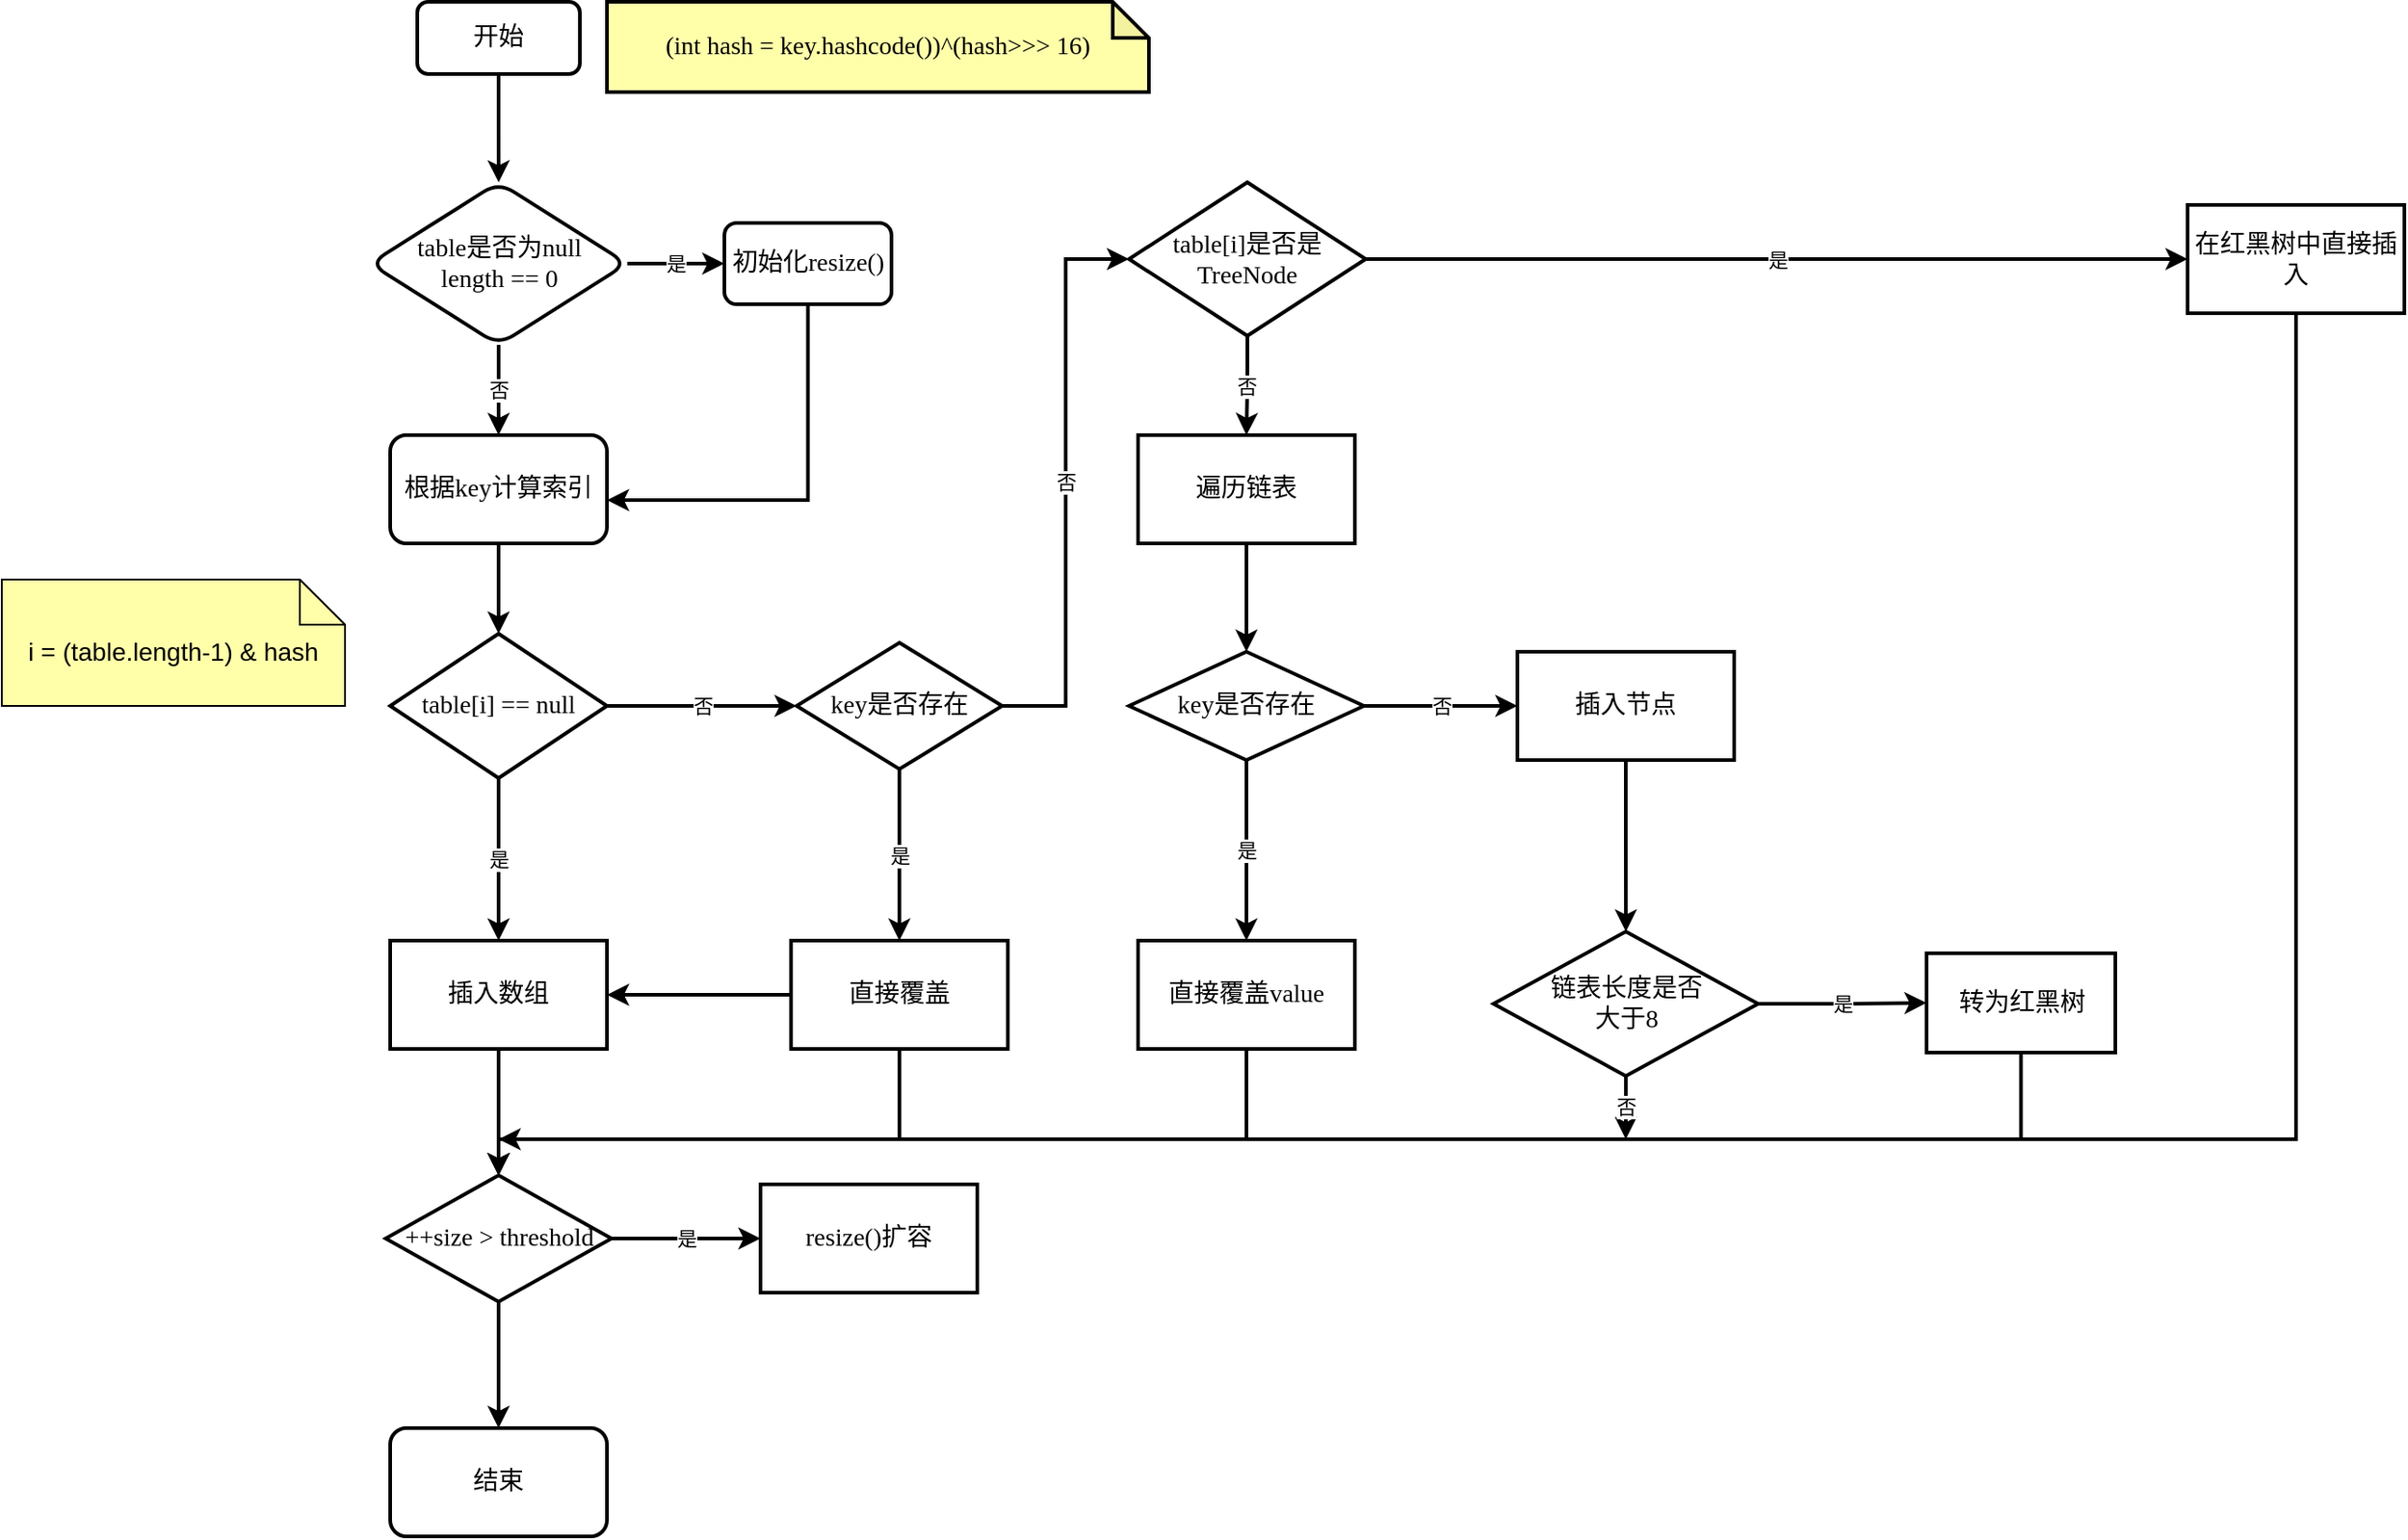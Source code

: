 <mxfile>
    <diagram id="ThSakm_YktSHSwrFtWfu" name="第 1 页">
        <mxGraphModel dx="2414" dy="1129" grid="1" gridSize="10" guides="1" tooltips="1" connect="1" arrows="1" fold="1" page="1" pageScale="1" pageWidth="827" pageHeight="1169" math="0" shadow="0">
            <root>
                <mxCell id="0"/>
                <mxCell id="1" parent="0"/>
                <mxCell id="2" value="" style="edgeStyle=orthogonalEdgeStyle;rounded=0;orthogonalLoop=1;jettySize=auto;html=1;strokeWidth=2;" parent="1" source="3" target="6" edge="1">
                    <mxGeometry relative="1" as="geometry"/>
                </mxCell>
                <mxCell id="3" value="开始" style="rounded=1;whiteSpace=wrap;html=1;fontFamily=微软雅黑;fontSize=14;strokeWidth=2;" parent="1" vertex="1">
                    <mxGeometry x="20" y="30" width="90" height="40" as="geometry"/>
                </mxCell>
                <mxCell id="4" value="是" style="edgeStyle=orthogonalEdgeStyle;rounded=0;orthogonalLoop=1;jettySize=auto;html=1;strokeWidth=2;" parent="1" source="6" target="8" edge="1">
                    <mxGeometry relative="1" as="geometry"/>
                </mxCell>
                <mxCell id="5" value="否" style="edgeStyle=orthogonalEdgeStyle;rounded=0;orthogonalLoop=1;jettySize=auto;html=1;strokeWidth=2;" parent="1" source="6" target="10" edge="1">
                    <mxGeometry relative="1" as="geometry"/>
                </mxCell>
                <mxCell id="6" value="table是否为null&lt;br&gt;length == 0" style="rhombus;whiteSpace=wrap;html=1;rounded=1;fontFamily=微软雅黑;fontSize=14;strokeWidth=2;" parent="1" vertex="1">
                    <mxGeometry x="-6.25" y="130" width="142.5" height="90" as="geometry"/>
                </mxCell>
                <mxCell id="7" style="edgeStyle=orthogonalEdgeStyle;rounded=0;orthogonalLoop=1;jettySize=auto;html=1;entryX=1;entryY=0.6;entryDx=0;entryDy=0;strokeWidth=2;" parent="1" source="8" target="10" edge="1">
                    <mxGeometry relative="1" as="geometry">
                        <Array as="points">
                            <mxPoint x="236" y="306"/>
                        </Array>
                    </mxGeometry>
                </mxCell>
                <mxCell id="8" value="初始化resize()" style="whiteSpace=wrap;html=1;rounded=1;fontFamily=微软雅黑;fontSize=14;strokeWidth=2;" parent="1" vertex="1">
                    <mxGeometry x="190" y="152.5" width="92.5" height="45" as="geometry"/>
                </mxCell>
                <mxCell id="9" value="" style="edgeStyle=orthogonalEdgeStyle;rounded=0;orthogonalLoop=1;jettySize=auto;html=1;strokeWidth=2;" parent="1" source="10" edge="1">
                    <mxGeometry relative="1" as="geometry">
                        <mxPoint x="65" y="380" as="targetPoint"/>
                    </mxGeometry>
                </mxCell>
                <mxCell id="10" value="根据key计算索引" style="whiteSpace=wrap;html=1;rounded=1;fontFamily=微软雅黑;fontSize=14;strokeWidth=2;" parent="1" vertex="1">
                    <mxGeometry x="5" y="270" width="120" height="60" as="geometry"/>
                </mxCell>
                <mxCell id="11" value="(int hash = key.hashcode())^(hash&amp;gt;&amp;gt;&amp;gt; 16)" style="shape=note;whiteSpace=wrap;html=1;backgroundOutline=1;darkOpacity=0.05;size=20;fontFamily=微软雅黑;fontSize=14;strokeWidth=2;fillColor=#FFFFAA;fontColor=#000000;" parent="1" vertex="1">
                    <mxGeometry x="125" y="30" width="300" height="50" as="geometry"/>
                </mxCell>
                <mxCell id="12" value="是" style="edgeStyle=orthogonalEdgeStyle;rounded=0;orthogonalLoop=1;jettySize=auto;html=1;strokeWidth=2;" parent="1" source="14" target="16" edge="1">
                    <mxGeometry relative="1" as="geometry"/>
                </mxCell>
                <mxCell id="13" value="否" style="edgeStyle=orthogonalEdgeStyle;rounded=0;orthogonalLoop=1;jettySize=auto;html=1;entryX=0;entryY=0.5;entryDx=0;entryDy=0;strokeWidth=2;" parent="1" source="14" target="19" edge="1">
                    <mxGeometry relative="1" as="geometry"/>
                </mxCell>
                <mxCell id="14" value="&lt;span&gt;table[i] == null&lt;/span&gt;" style="rhombus;whiteSpace=wrap;html=1;fontFamily=微软雅黑;fontSize=14;strokeWidth=2;" parent="1" vertex="1">
                    <mxGeometry x="5" y="380" width="120" height="80" as="geometry"/>
                </mxCell>
                <mxCell id="15" value="" style="edgeStyle=orthogonalEdgeStyle;rounded=0;orthogonalLoop=1;jettySize=auto;html=1;strokeWidth=2;" parent="1" source="16" target="44" edge="1">
                    <mxGeometry relative="1" as="geometry"/>
                </mxCell>
                <mxCell id="16" value="插入数组" style="whiteSpace=wrap;html=1;fontFamily=微软雅黑;fontSize=14;strokeWidth=2;" parent="1" vertex="1">
                    <mxGeometry x="5" y="550" width="120" height="60" as="geometry"/>
                </mxCell>
                <mxCell id="17" value="是" style="edgeStyle=orthogonalEdgeStyle;rounded=0;orthogonalLoop=1;jettySize=auto;html=1;strokeWidth=2;" parent="1" source="19" target="22" edge="1">
                    <mxGeometry relative="1" as="geometry"/>
                </mxCell>
                <mxCell id="18" value="否" style="edgeStyle=orthogonalEdgeStyle;rounded=0;orthogonalLoop=1;jettySize=auto;html=1;strokeWidth=2;entryX=0;entryY=0.5;entryDx=0;entryDy=0;" parent="1" source="19" target="25" edge="1">
                    <mxGeometry relative="1" as="geometry">
                        <mxPoint x="340" y="420" as="targetPoint"/>
                    </mxGeometry>
                </mxCell>
                <mxCell id="19" value="key是否存在" style="rhombus;whiteSpace=wrap;html=1;fontFamily=微软雅黑;fontSize=14;strokeWidth=2;" parent="1" vertex="1">
                    <mxGeometry x="230" y="385" width="113.75" height="70" as="geometry"/>
                </mxCell>
                <mxCell id="20" style="edgeStyle=orthogonalEdgeStyle;rounded=0;orthogonalLoop=1;jettySize=auto;html=1;entryX=1;entryY=0.5;entryDx=0;entryDy=0;strokeWidth=2;" parent="1" source="22" target="16" edge="1">
                    <mxGeometry relative="1" as="geometry"/>
                </mxCell>
                <mxCell id="21" style="edgeStyle=orthogonalEdgeStyle;rounded=0;orthogonalLoop=1;jettySize=auto;html=1;entryX=0.5;entryY=0;entryDx=0;entryDy=0;strokeWidth=2;" parent="1" source="22" target="44" edge="1">
                    <mxGeometry relative="1" as="geometry">
                        <Array as="points">
                            <mxPoint x="287" y="660"/>
                            <mxPoint x="65" y="660"/>
                        </Array>
                    </mxGeometry>
                </mxCell>
                <mxCell id="22" value="直接覆盖" style="whiteSpace=wrap;html=1;fontFamily=微软雅黑;fontSize=14;strokeWidth=2;" parent="1" vertex="1">
                    <mxGeometry x="226.875" y="550" width="120" height="60" as="geometry"/>
                </mxCell>
                <mxCell id="23" value="否" style="edgeStyle=orthogonalEdgeStyle;rounded=0;orthogonalLoop=1;jettySize=auto;html=1;strokeWidth=2;" parent="1" source="25" target="27" edge="1">
                    <mxGeometry relative="1" as="geometry"/>
                </mxCell>
                <mxCell id="24" value="是" style="edgeStyle=orthogonalEdgeStyle;rounded=0;orthogonalLoop=1;jettySize=auto;html=1;strokeWidth=2;" parent="1" source="25" target="34" edge="1">
                    <mxGeometry relative="1" as="geometry"/>
                </mxCell>
                <mxCell id="25" value="table[i]是否是TreeNode" style="rhombus;whiteSpace=wrap;html=1;fontFamily=微软雅黑;fontSize=14;strokeWidth=2;" parent="1" vertex="1">
                    <mxGeometry x="414" y="130" width="131" height="85" as="geometry"/>
                </mxCell>
                <mxCell id="26" value="" style="edgeStyle=orthogonalEdgeStyle;rounded=0;orthogonalLoop=1;jettySize=auto;html=1;strokeWidth=2;" parent="1" source="27" target="30" edge="1">
                    <mxGeometry relative="1" as="geometry"/>
                </mxCell>
                <mxCell id="27" value="遍历链表" style="whiteSpace=wrap;html=1;fontFamily=微软雅黑;fontSize=14;strokeWidth=2;" parent="1" vertex="1">
                    <mxGeometry x="419" y="270" width="120" height="60" as="geometry"/>
                </mxCell>
                <mxCell id="28" value="是" style="edgeStyle=orthogonalEdgeStyle;rounded=0;orthogonalLoop=1;jettySize=auto;html=1;strokeWidth=2;" parent="1" source="30" target="32" edge="1">
                    <mxGeometry relative="1" as="geometry"/>
                </mxCell>
                <mxCell id="29" value="否" style="edgeStyle=orthogonalEdgeStyle;rounded=0;orthogonalLoop=1;jettySize=auto;html=1;strokeWidth=2;" parent="1" source="30" target="36" edge="1">
                    <mxGeometry relative="1" as="geometry"/>
                </mxCell>
                <mxCell id="30" value="key是否存在" style="rhombus;whiteSpace=wrap;html=1;fontFamily=微软雅黑;fontSize=14;strokeWidth=2;" parent="1" vertex="1">
                    <mxGeometry x="414" y="390" width="130" height="60" as="geometry"/>
                </mxCell>
                <mxCell id="31" style="edgeStyle=orthogonalEdgeStyle;rounded=0;orthogonalLoop=1;jettySize=auto;html=1;strokeWidth=2;entryX=0.5;entryY=0;entryDx=0;entryDy=0;" parent="1" source="32" target="44" edge="1">
                    <mxGeometry relative="1" as="geometry">
                        <mxPoint x="479" y="660" as="targetPoint"/>
                        <Array as="points">
                            <mxPoint x="479" y="660"/>
                            <mxPoint x="65" y="660"/>
                        </Array>
                    </mxGeometry>
                </mxCell>
                <mxCell id="32" value="直接覆盖value" style="whiteSpace=wrap;html=1;fontFamily=微软雅黑;fontSize=14;strokeWidth=2;" parent="1" vertex="1">
                    <mxGeometry x="419" y="550" width="120" height="60" as="geometry"/>
                </mxCell>
                <mxCell id="33" style="edgeStyle=orthogonalEdgeStyle;rounded=0;orthogonalLoop=1;jettySize=auto;html=1;strokeWidth=2;" parent="1" source="34" edge="1">
                    <mxGeometry relative="1" as="geometry">
                        <mxPoint x="65" y="660" as="targetPoint"/>
                        <Array as="points">
                            <mxPoint x="1060" y="660"/>
                        </Array>
                    </mxGeometry>
                </mxCell>
                <mxCell id="34" value="在红黑树中直接插入" style="whiteSpace=wrap;html=1;fontFamily=微软雅黑;fontSize=14;strokeWidth=2;" parent="1" vertex="1">
                    <mxGeometry x="1000" y="142.5" width="120" height="60" as="geometry"/>
                </mxCell>
                <mxCell id="35" value="" style="edgeStyle=orthogonalEdgeStyle;rounded=0;orthogonalLoop=1;jettySize=auto;html=1;strokeWidth=2;" parent="1" source="36" target="39" edge="1">
                    <mxGeometry relative="1" as="geometry"/>
                </mxCell>
                <mxCell id="36" value="插入节点" style="whiteSpace=wrap;html=1;fontFamily=微软雅黑;fontSize=14;strokeWidth=2;" parent="1" vertex="1">
                    <mxGeometry x="629" y="390" width="120" height="60" as="geometry"/>
                </mxCell>
                <mxCell id="37" value="是" style="edgeStyle=orthogonalEdgeStyle;rounded=0;orthogonalLoop=1;jettySize=auto;html=1;strokeWidth=2;" parent="1" source="39" target="41" edge="1">
                    <mxGeometry relative="1" as="geometry"/>
                </mxCell>
                <mxCell id="38" value="否" style="edgeStyle=orthogonalEdgeStyle;rounded=0;orthogonalLoop=1;jettySize=auto;html=1;strokeWidth=2;" parent="1" source="39" edge="1">
                    <mxGeometry relative="1" as="geometry">
                        <mxPoint x="689.0" y="660" as="targetPoint"/>
                    </mxGeometry>
                </mxCell>
                <mxCell id="39" value="链表长度是否&lt;br&gt;大于8" style="rhombus;whiteSpace=wrap;html=1;fontFamily=微软雅黑;fontSize=14;strokeWidth=2;" parent="1" vertex="1">
                    <mxGeometry x="615.75" y="545" width="146.5" height="80" as="geometry"/>
                </mxCell>
                <mxCell id="40" style="edgeStyle=orthogonalEdgeStyle;rounded=0;orthogonalLoop=1;jettySize=auto;html=1;strokeWidth=2;entryX=0.5;entryY=0;entryDx=0;entryDy=0;" parent="1" source="41" target="44" edge="1">
                    <mxGeometry relative="1" as="geometry">
                        <mxPoint x="907.75" y="660" as="targetPoint"/>
                        <Array as="points">
                            <mxPoint x="908" y="660"/>
                            <mxPoint x="65" y="660"/>
                        </Array>
                    </mxGeometry>
                </mxCell>
                <mxCell id="41" value="转为红黑树" style="whiteSpace=wrap;html=1;fontFamily=微软雅黑;fontSize=14;strokeWidth=2;" parent="1" vertex="1">
                    <mxGeometry x="855.5" y="557" width="104.5" height="55" as="geometry"/>
                </mxCell>
                <mxCell id="42" value="是" style="edgeStyle=orthogonalEdgeStyle;rounded=0;orthogonalLoop=1;jettySize=auto;html=1;strokeWidth=2;" parent="1" source="44" target="45" edge="1">
                    <mxGeometry relative="1" as="geometry"/>
                </mxCell>
                <mxCell id="43" style="edgeStyle=orthogonalEdgeStyle;rounded=0;orthogonalLoop=1;jettySize=auto;html=1;entryX=0.5;entryY=0;entryDx=0;entryDy=0;strokeWidth=2;" parent="1" source="44" target="46" edge="1">
                    <mxGeometry relative="1" as="geometry"/>
                </mxCell>
                <mxCell id="44" value="++size &amp;gt; threshold" style="rhombus;whiteSpace=wrap;html=1;fontFamily=微软雅黑;fontSize=14;strokeWidth=2;" parent="1" vertex="1">
                    <mxGeometry x="2.5" y="680" width="125" height="70" as="geometry"/>
                </mxCell>
                <mxCell id="45" value="resize()扩容" style="whiteSpace=wrap;html=1;fontFamily=微软雅黑;fontSize=14;strokeWidth=2;" parent="1" vertex="1">
                    <mxGeometry x="210" y="685" width="120" height="60" as="geometry"/>
                </mxCell>
                <mxCell id="46" value="结束" style="rounded=1;whiteSpace=wrap;html=1;fontFamily=微软雅黑;fontSize=14;strokeWidth=2;" parent="1" vertex="1">
                    <mxGeometry x="5" y="820" width="120" height="60" as="geometry"/>
                </mxCell>
                <mxCell id="47" value="i = (table.length-1) &amp;amp; hash" style="shape=note2;boundedLbl=1;whiteSpace=wrap;html=1;size=25;verticalAlign=top;align=center;fillColor=#FFFFAA;fontColor=#000000;fontSize=14;" parent="1" vertex="1">
                    <mxGeometry x="-210" y="350" width="190" height="70" as="geometry"/>
                </mxCell>
            </root>
        </mxGraphModel>
    </diagram>
</mxfile>